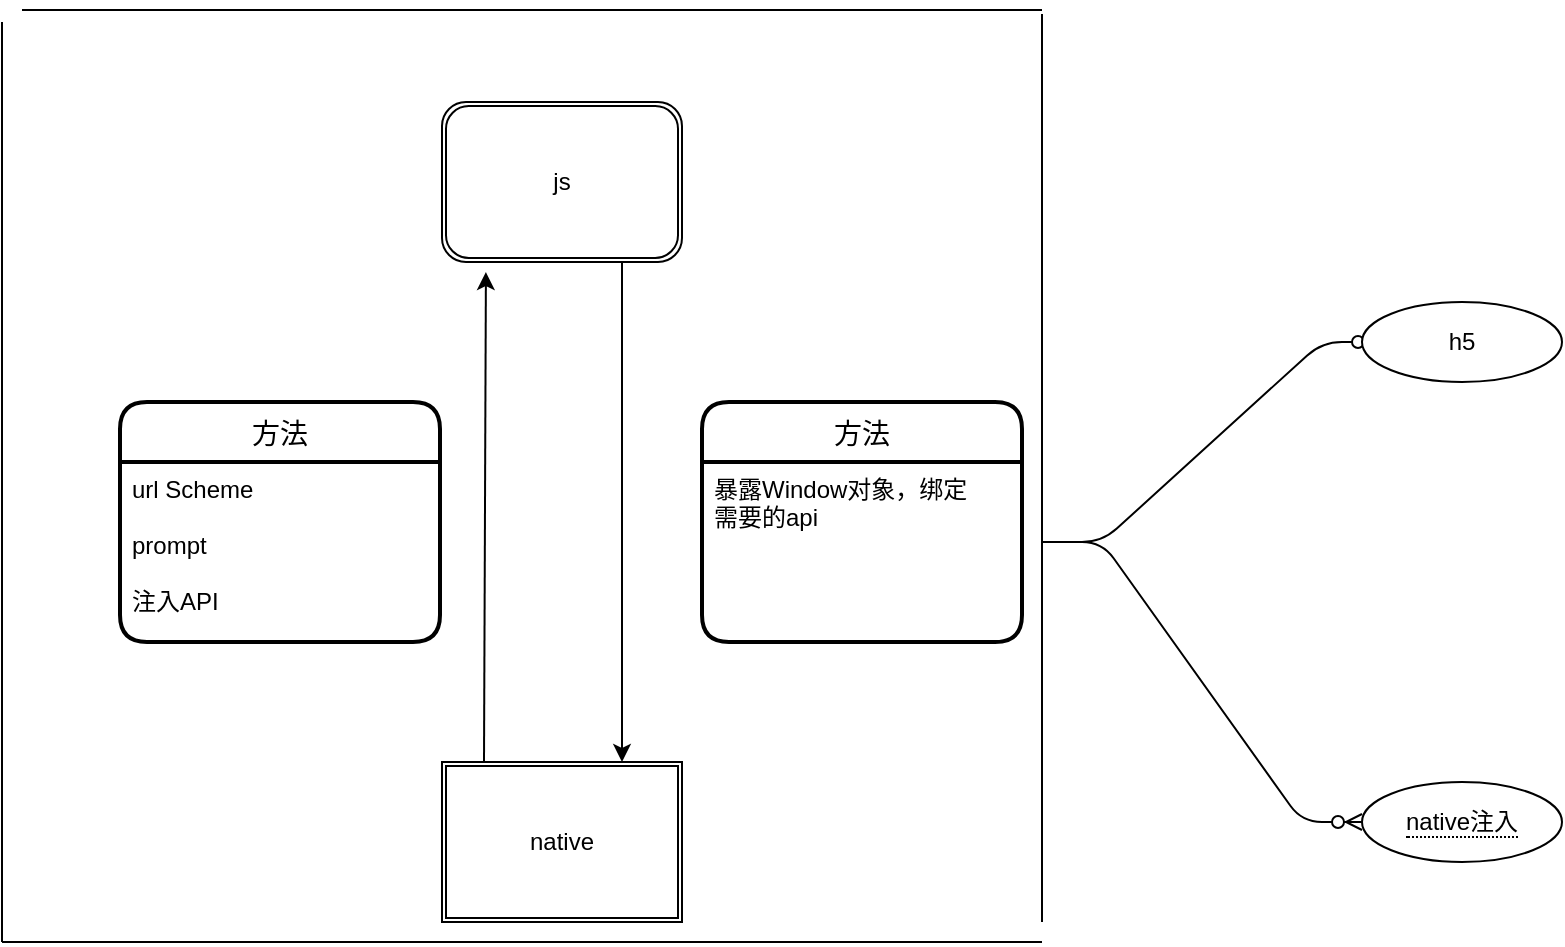 <mxfile version="13.1.3">
    <diagram id="6hGFLwfOUW9BJ-s0fimq" name="Page-1">
        <mxGraphModel dx="1069" dy="854" grid="1" gridSize="10" guides="1" tooltips="1" connect="1" arrows="1" fold="1" page="1" pageScale="1" pageWidth="2339" pageHeight="3300" math="0" shadow="0">
            <root>
                <mxCell id="0"/>
                <mxCell id="1" parent="0"/>
                <mxCell id="2" value="js" style="shape=ext;double=1;rounded=1;whiteSpace=wrap;html=1;" vertex="1" parent="1">
                    <mxGeometry x="300" y="100" width="120" height="80" as="geometry"/>
                </mxCell>
                <mxCell id="3" value="native" style="shape=ext;double=1;rounded=0;whiteSpace=wrap;html=1;" vertex="1" parent="1">
                    <mxGeometry x="300" y="430" width="120" height="80" as="geometry"/>
                </mxCell>
                <object label="" id="5">
                    <mxCell style="endArrow=classic;html=1;entryX=0.183;entryY=1.063;entryDx=0;entryDy=0;entryPerimeter=0;exitX=0.175;exitY=0;exitDx=0;exitDy=0;exitPerimeter=0;" edge="1" parent="1" source="3" target="2">
                        <mxGeometry width="50" height="50" relative="1" as="geometry">
                            <mxPoint x="320" y="420" as="sourcePoint"/>
                            <mxPoint x="360" y="180" as="targetPoint"/>
                        </mxGeometry>
                    </mxCell>
                </object>
                <mxCell id="6" value="" style="endArrow=classic;html=1;entryX=0.75;entryY=0;entryDx=0;entryDy=0;exitX=0.75;exitY=1;exitDx=0;exitDy=0;" edge="1" parent="1" source="2" target="3">
                    <mxGeometry width="50" height="50" relative="1" as="geometry">
                        <mxPoint x="390" y="400" as="sourcePoint"/>
                        <mxPoint x="440" y="350" as="targetPoint"/>
                    </mxGeometry>
                </mxCell>
                <mxCell id="8" value="方法" style="swimlane;childLayout=stackLayout;horizontal=1;startSize=30;horizontalStack=0;rounded=1;fontSize=14;fontStyle=0;strokeWidth=2;resizeParent=0;resizeLast=1;shadow=0;dashed=0;align=center;" vertex="1" parent="1">
                    <mxGeometry x="139" y="250" width="160" height="120" as="geometry"/>
                </mxCell>
                <mxCell id="9" value="url Scheme&#10;&#10;prompt&#10;&#10;注入API" style="align=left;strokeColor=none;fillColor=none;spacingLeft=4;fontSize=12;verticalAlign=top;resizable=0;rotatable=0;part=1;" vertex="1" parent="8">
                    <mxGeometry y="30" width="160" height="90" as="geometry"/>
                </mxCell>
                <mxCell id="14" value="方法" style="swimlane;childLayout=stackLayout;horizontal=1;startSize=30;horizontalStack=0;rounded=1;fontSize=14;fontStyle=0;strokeWidth=2;resizeParent=0;resizeLast=1;shadow=0;dashed=0;align=center;" vertex="1" parent="1">
                    <mxGeometry x="430" y="250" width="160" height="120" as="geometry"/>
                </mxCell>
                <mxCell id="15" value="暴露Window对象，绑定&#10;需要的api" style="align=left;strokeColor=none;fillColor=none;spacingLeft=4;fontSize=12;verticalAlign=top;resizable=0;rotatable=0;part=1;" vertex="1" parent="14">
                    <mxGeometry y="30" width="160" height="90" as="geometry"/>
                </mxCell>
                <mxCell id="19" value="" style="line;strokeWidth=1;fillColor=none;align=left;verticalAlign=middle;spacingTop=-1;spacingLeft=3;spacingRight=3;rotatable=0;labelPosition=right;points=[];portConstraint=eastwest;fontSize=12;" vertex="1" parent="1">
                    <mxGeometry x="90" y="50" width="510" height="8" as="geometry"/>
                </mxCell>
                <mxCell id="20" value="" style="endArrow=none;html=1;rounded=0;" edge="1" parent="1">
                    <mxGeometry relative="1" as="geometry">
                        <mxPoint x="80" y="60" as="sourcePoint"/>
                        <mxPoint x="80" y="520" as="targetPoint"/>
                    </mxGeometry>
                </mxCell>
                <mxCell id="21" value="" style="endArrow=none;html=1;rounded=0;" edge="1" parent="1">
                    <mxGeometry relative="1" as="geometry">
                        <mxPoint x="80" y="520" as="sourcePoint"/>
                        <mxPoint x="600" y="520" as="targetPoint"/>
                        <Array as="points">
                            <mxPoint x="250" y="520"/>
                        </Array>
                    </mxGeometry>
                </mxCell>
                <mxCell id="22" value="" style="endArrow=none;html=1;rounded=0;exitX=1;exitY=0.75;exitDx=0;exitDy=0;exitPerimeter=0;" edge="1" parent="1" source="19">
                    <mxGeometry relative="1" as="geometry">
                        <mxPoint x="330" y="300" as="sourcePoint"/>
                        <mxPoint x="600" y="510" as="targetPoint"/>
                    </mxGeometry>
                </mxCell>
                <mxCell id="23" value="" style="edgeStyle=entityRelationEdgeStyle;fontSize=12;html=1;endArrow=ERzeroToMany;endFill=1;" edge="1" parent="1">
                    <mxGeometry width="100" height="100" relative="1" as="geometry">
                        <mxPoint x="600" y="320" as="sourcePoint"/>
                        <mxPoint x="770" y="220" as="targetPoint"/>
                    </mxGeometry>
                </mxCell>
                <mxCell id="24" value="" style="edgeStyle=entityRelationEdgeStyle;fontSize=12;html=1;endArrow=ERzeroToMany;endFill=1;" edge="1" parent="1">
                    <mxGeometry width="100" height="100" relative="1" as="geometry">
                        <mxPoint x="600" y="320" as="sourcePoint"/>
                        <mxPoint x="760" y="460" as="targetPoint"/>
                    </mxGeometry>
                </mxCell>
                <mxCell id="25" value="h5" style="ellipse;whiteSpace=wrap;html=1;align=center;" vertex="1" parent="1">
                    <mxGeometry x="760" y="200" width="100" height="40" as="geometry"/>
                </mxCell>
                <mxCell id="26" value="&lt;span style=&quot;border-bottom: 1px dotted&quot;&gt;native注入&lt;/span&gt;" style="ellipse;whiteSpace=wrap;html=1;align=center;" vertex="1" parent="1">
                    <mxGeometry x="760" y="440" width="100" height="40" as="geometry"/>
                </mxCell>
            </root>
        </mxGraphModel>
    </diagram>
</mxfile>